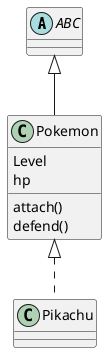@startuml
ABC<|--Pokemon 
Pokemon <|.. Pikachu

abstract ABC{

}

class Pokemon{
    Level
    hp
    attach()
    defend()
}

' Player -> Adventure : 전직 요청
' Adventure -> JobSystem: 캐릭터 레벨,스탯
' JobSystem -> JobSystem: 필요레벨,스탯 확인
' alt 레벨, 스탯 기준 이상
'     JobSystem->Adventure: 조건 달성
'     alt 퀘스트 완료
'         Adventure->Adventure: 스킬 초기화
'         Adventure->Adventure: 새로운 스킬 습득
'         Adventure-->Player: 전직 완료 알림
'     else 퀘스트 미완료
'         Adventure -->Player: 퀘스트 진행 요청
'     end
' else 레벨, 스탯 기준 미만
'     JobSystem -> Adventure: 조건 미달성
'     Adventure --> Player : 레벨/스탯 부족 안내
' end
@enduml
